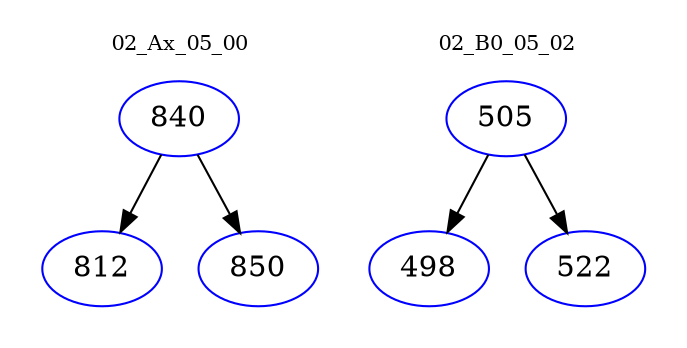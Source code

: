digraph{
subgraph cluster_0 {
color = white
label = "02_Ax_05_00";
fontsize=10;
T0_840 [label="840", color="blue"]
T0_840 -> T0_812 [color="black"]
T0_812 [label="812", color="blue"]
T0_840 -> T0_850 [color="black"]
T0_850 [label="850", color="blue"]
}
subgraph cluster_1 {
color = white
label = "02_B0_05_02";
fontsize=10;
T1_505 [label="505", color="blue"]
T1_505 -> T1_498 [color="black"]
T1_498 [label="498", color="blue"]
T1_505 -> T1_522 [color="black"]
T1_522 [label="522", color="blue"]
}
}
